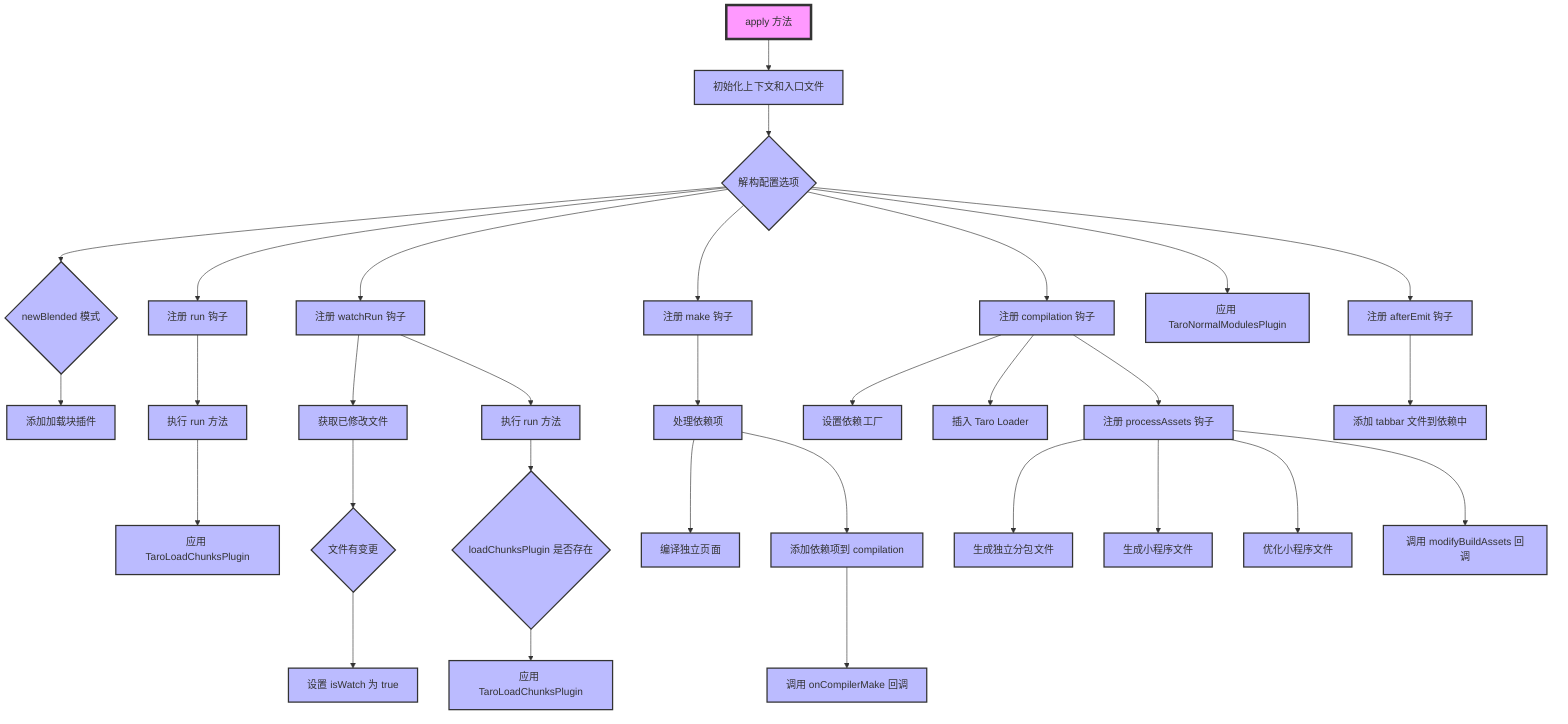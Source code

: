 graph TD
    A[apply 方法] --> B[初始化上下文和入口文件]
    B --> C{解构配置选项}
    C --> D[注册 run 钩子]
    C --> E[注册 watchRun 钩子]
    C --> F[注册 make 钩子]
    C --> G[注册 compilation 钩子]
    C --> H[注册 afterEmit 钩子]
    C --> I[应用 TaroNormalModulesPlugin]
    C --> J{newBlended 模式}
    J --> K[添加加载块插件]

    D --> L[执行 run 方法]
    L --> M[应用 TaroLoadChunksPlugin]

    E --> N[获取已修改文件]
    N --> O{文件有变更}
    O --> P[设置 isWatch 为 true]
    E --> Q[执行 run 方法]
    Q --> R{loadChunksPlugin 是否存在}
    R --> S[应用 TaroLoadChunksPlugin]

    F --> T[处理依赖项]
    T --> U[编译独立页面]
    T --> V[添加依赖项到 compilation]
    V --> W[调用 onCompilerMake 回调]

    G --> X[设置依赖工厂]
    G --> Y[插入 Taro Loader]
    G --> Z[注册 processAssets 钩子]
    Z --> AA[生成独立分包文件]
    Z --> AB[生成小程序文件]
    Z --> AC[优化小程序文件]
    Z --> AD[调用 modifyBuildAssets 回调]

    H --> AE[添加 tabbar 文件到依赖中]

    style A fill:#f9f,stroke:#333,stroke-width:4px
    style B fill:#bbf,stroke:#333,stroke-width:2px
    style C fill:#bbf,stroke:#333,stroke-width:2px
    style D fill:#bbf,stroke:#333,stroke-width:2px
    style E fill:#bbf,stroke:#333,stroke-width:2px
    style F fill:#bbf,stroke:#333,stroke-width:2px
    style G fill:#bbf,stroke:#333,stroke-width:2px
    style H fill:#bbf,stroke:#333,stroke-width:2px
    style I fill:#bbf,stroke:#333,stroke-width:2px
    style J fill:#bbf,stroke:#333,stroke-width:2px
    style K fill:#bbf,stroke:#333,stroke-width:2px
    style L fill:#bbf,stroke:#333,stroke-width:2px
    style M fill:#bbf,stroke:#333,stroke-width:2px
    style N fill:#bbf,stroke:#333,stroke-width:2px
    style O fill:#bbf,stroke:#333,stroke-width:2px
    style P fill:#bbf,stroke:#333,stroke-width:2px
    style Q fill:#bbf,stroke:#333,stroke-width:2px
    style R fill:#bbf,stroke:#333,stroke-width:2px
    style S fill:#bbf,stroke:#333,stroke-width:2px
    style T fill:#bbf,stroke:#333,stroke-width:2px
    style U fill:#bbf,stroke:#333,stroke-width:2px
    style V fill:#bbf,stroke:#333,stroke-width:2px
    style W fill:#bbf,stroke:#333,stroke-width:2px
    style X fill:#bbf,stroke:#333,stroke-width:2px
    style Y fill:#bbf,stroke:#333,stroke-width:2px
    style Z fill:#bbf,stroke:#333,stroke-width:2px
    style AA fill:#bbf,stroke:#333,stroke-width:2px
    style AB fill:#bbf,stroke:#333,stroke-width:2px
    style AC fill:#bbf,stroke:#333,stroke-width:2px
    style AD fill:#bbf,stroke:#333,stroke-width:2px
    style AE fill:#bbf,stroke:#333,stroke-width:2px